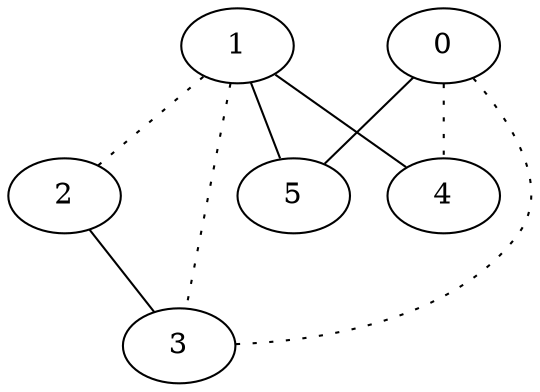 graph {
a0[label=0];
a1[label=1];
a2[label=2];
a3[label=3];
a4[label=4];
a5[label=5];
a0 -- a3 [style=dotted];
a0 -- a4 [style=dotted];
a0 -- a5;
a1 -- a2 [style=dotted];
a1 -- a3 [style=dotted];
a1 -- a4;
a1 -- a5;
a2 -- a3;
}
